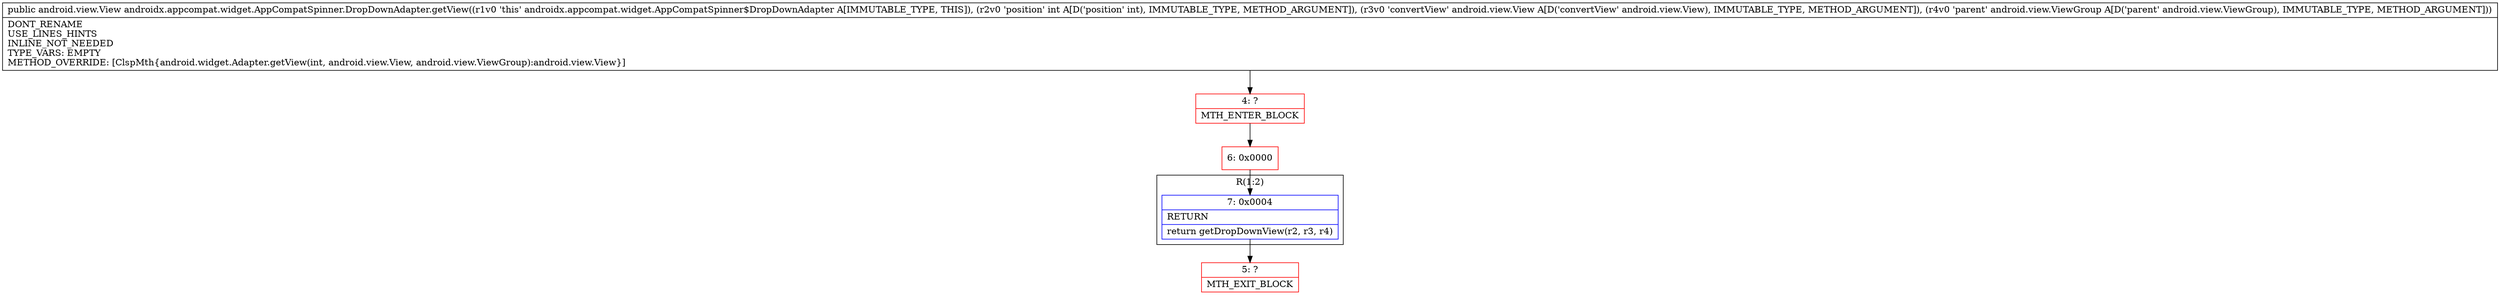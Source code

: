 digraph "CFG forandroidx.appcompat.widget.AppCompatSpinner.DropDownAdapter.getView(ILandroid\/view\/View;Landroid\/view\/ViewGroup;)Landroid\/view\/View;" {
subgraph cluster_Region_862348558 {
label = "R(1:2)";
node [shape=record,color=blue];
Node_7 [shape=record,label="{7\:\ 0x0004|RETURN\l|return getDropDownView(r2, r3, r4)\l}"];
}
Node_4 [shape=record,color=red,label="{4\:\ ?|MTH_ENTER_BLOCK\l}"];
Node_6 [shape=record,color=red,label="{6\:\ 0x0000}"];
Node_5 [shape=record,color=red,label="{5\:\ ?|MTH_EXIT_BLOCK\l}"];
MethodNode[shape=record,label="{public android.view.View androidx.appcompat.widget.AppCompatSpinner.DropDownAdapter.getView((r1v0 'this' androidx.appcompat.widget.AppCompatSpinner$DropDownAdapter A[IMMUTABLE_TYPE, THIS]), (r2v0 'position' int A[D('position' int), IMMUTABLE_TYPE, METHOD_ARGUMENT]), (r3v0 'convertView' android.view.View A[D('convertView' android.view.View), IMMUTABLE_TYPE, METHOD_ARGUMENT]), (r4v0 'parent' android.view.ViewGroup A[D('parent' android.view.ViewGroup), IMMUTABLE_TYPE, METHOD_ARGUMENT]))  | DONT_RENAME\lUSE_LINES_HINTS\lINLINE_NOT_NEEDED\lTYPE_VARS: EMPTY\lMETHOD_OVERRIDE: [ClspMth\{android.widget.Adapter.getView(int, android.view.View, android.view.ViewGroup):android.view.View\}]\l}"];
MethodNode -> Node_4;Node_7 -> Node_5;
Node_4 -> Node_6;
Node_6 -> Node_7;
}

